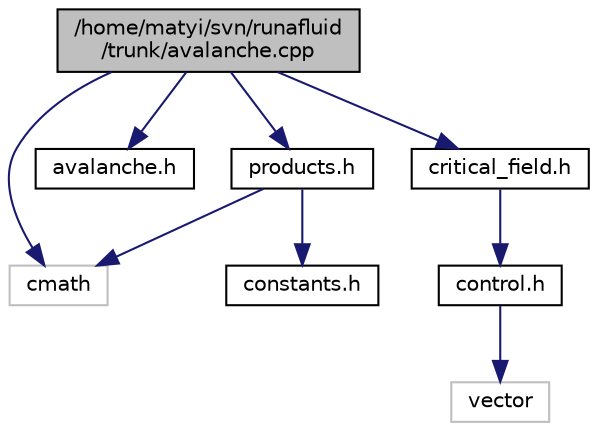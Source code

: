 digraph "/home/matyi/svn/runafluid/trunk/avalanche.cpp"
{
  edge [fontname="Helvetica",fontsize="10",labelfontname="Helvetica",labelfontsize="10"];
  node [fontname="Helvetica",fontsize="10",shape=record];
  Node1 [label="/home/matyi/svn/runafluid\l/trunk/avalanche.cpp",height=0.2,width=0.4,color="black", fillcolor="grey75", style="filled", fontcolor="black"];
  Node1 -> Node2 [color="midnightblue",fontsize="10",style="solid",fontname="Helvetica"];
  Node2 [label="cmath",height=0.2,width=0.4,color="grey75", fillcolor="white", style="filled"];
  Node1 -> Node3 [color="midnightblue",fontsize="10",style="solid",fontname="Helvetica"];
  Node3 [label="avalanche.h",height=0.2,width=0.4,color="black", fillcolor="white", style="filled",URL="$avalanche_8h.html"];
  Node1 -> Node4 [color="midnightblue",fontsize="10",style="solid",fontname="Helvetica"];
  Node4 [label="products.h",height=0.2,width=0.4,color="black", fillcolor="white", style="filled",URL="$products_8h.html"];
  Node4 -> Node2 [color="midnightblue",fontsize="10",style="solid",fontname="Helvetica"];
  Node4 -> Node5 [color="midnightblue",fontsize="10",style="solid",fontname="Helvetica"];
  Node5 [label="constants.h",height=0.2,width=0.4,color="black", fillcolor="white", style="filled",URL="$constants_8h.html"];
  Node1 -> Node6 [color="midnightblue",fontsize="10",style="solid",fontname="Helvetica"];
  Node6 [label="critical_field.h",height=0.2,width=0.4,color="black", fillcolor="white", style="filled",URL="$critical__field_8h.html"];
  Node6 -> Node7 [color="midnightblue",fontsize="10",style="solid",fontname="Helvetica"];
  Node7 [label="control.h",height=0.2,width=0.4,color="black", fillcolor="white", style="filled",URL="$control_8h.html"];
  Node7 -> Node8 [color="midnightblue",fontsize="10",style="solid",fontname="Helvetica"];
  Node8 [label="vector",height=0.2,width=0.4,color="grey75", fillcolor="white", style="filled"];
}

